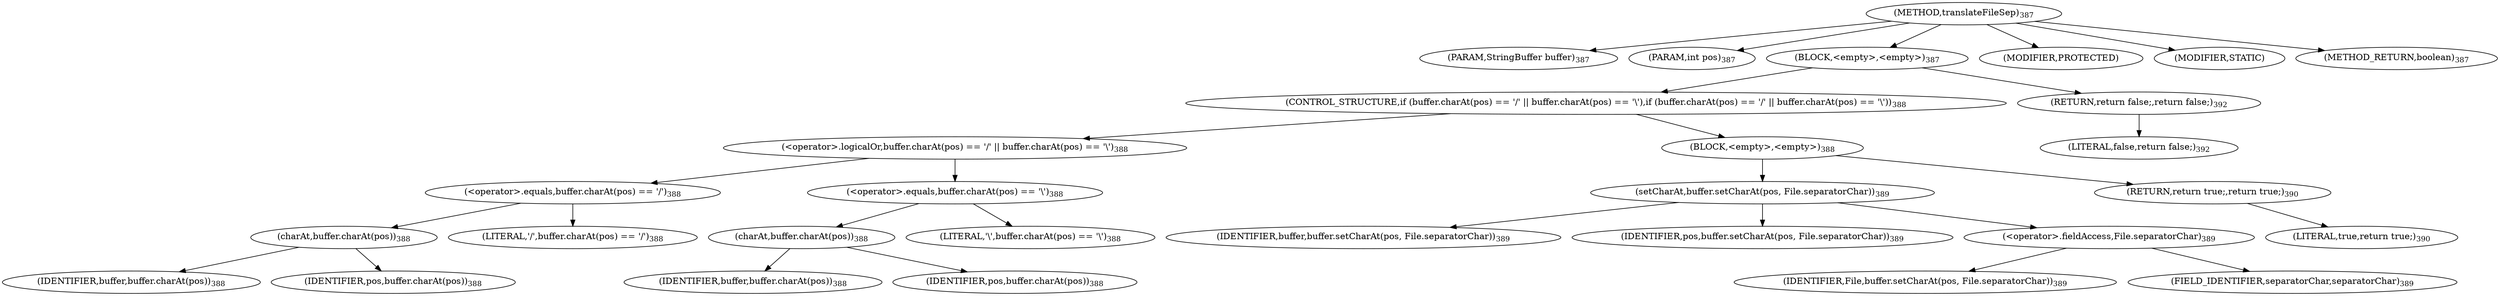 digraph "translateFileSep" {  
"867" [label = <(METHOD,translateFileSep)<SUB>387</SUB>> ]
"868" [label = <(PARAM,StringBuffer buffer)<SUB>387</SUB>> ]
"869" [label = <(PARAM,int pos)<SUB>387</SUB>> ]
"870" [label = <(BLOCK,&lt;empty&gt;,&lt;empty&gt;)<SUB>387</SUB>> ]
"871" [label = <(CONTROL_STRUCTURE,if (buffer.charAt(pos) == '/' || buffer.charAt(pos) == '\\'),if (buffer.charAt(pos) == '/' || buffer.charAt(pos) == '\\'))<SUB>388</SUB>> ]
"872" [label = <(&lt;operator&gt;.logicalOr,buffer.charAt(pos) == '/' || buffer.charAt(pos) == '\\')<SUB>388</SUB>> ]
"873" [label = <(&lt;operator&gt;.equals,buffer.charAt(pos) == '/')<SUB>388</SUB>> ]
"874" [label = <(charAt,buffer.charAt(pos))<SUB>388</SUB>> ]
"875" [label = <(IDENTIFIER,buffer,buffer.charAt(pos))<SUB>388</SUB>> ]
"876" [label = <(IDENTIFIER,pos,buffer.charAt(pos))<SUB>388</SUB>> ]
"877" [label = <(LITERAL,'/',buffer.charAt(pos) == '/')<SUB>388</SUB>> ]
"878" [label = <(&lt;operator&gt;.equals,buffer.charAt(pos) == '\\')<SUB>388</SUB>> ]
"879" [label = <(charAt,buffer.charAt(pos))<SUB>388</SUB>> ]
"880" [label = <(IDENTIFIER,buffer,buffer.charAt(pos))<SUB>388</SUB>> ]
"881" [label = <(IDENTIFIER,pos,buffer.charAt(pos))<SUB>388</SUB>> ]
"882" [label = <(LITERAL,'\\',buffer.charAt(pos) == '\\')<SUB>388</SUB>> ]
"883" [label = <(BLOCK,&lt;empty&gt;,&lt;empty&gt;)<SUB>388</SUB>> ]
"884" [label = <(setCharAt,buffer.setCharAt(pos, File.separatorChar))<SUB>389</SUB>> ]
"885" [label = <(IDENTIFIER,buffer,buffer.setCharAt(pos, File.separatorChar))<SUB>389</SUB>> ]
"886" [label = <(IDENTIFIER,pos,buffer.setCharAt(pos, File.separatorChar))<SUB>389</SUB>> ]
"887" [label = <(&lt;operator&gt;.fieldAccess,File.separatorChar)<SUB>389</SUB>> ]
"888" [label = <(IDENTIFIER,File,buffer.setCharAt(pos, File.separatorChar))<SUB>389</SUB>> ]
"889" [label = <(FIELD_IDENTIFIER,separatorChar,separatorChar)<SUB>389</SUB>> ]
"890" [label = <(RETURN,return true;,return true;)<SUB>390</SUB>> ]
"891" [label = <(LITERAL,true,return true;)<SUB>390</SUB>> ]
"892" [label = <(RETURN,return false;,return false;)<SUB>392</SUB>> ]
"893" [label = <(LITERAL,false,return false;)<SUB>392</SUB>> ]
"894" [label = <(MODIFIER,PROTECTED)> ]
"895" [label = <(MODIFIER,STATIC)> ]
"896" [label = <(METHOD_RETURN,boolean)<SUB>387</SUB>> ]
  "867" -> "868" 
  "867" -> "869" 
  "867" -> "870" 
  "867" -> "894" 
  "867" -> "895" 
  "867" -> "896" 
  "870" -> "871" 
  "870" -> "892" 
  "871" -> "872" 
  "871" -> "883" 
  "872" -> "873" 
  "872" -> "878" 
  "873" -> "874" 
  "873" -> "877" 
  "874" -> "875" 
  "874" -> "876" 
  "878" -> "879" 
  "878" -> "882" 
  "879" -> "880" 
  "879" -> "881" 
  "883" -> "884" 
  "883" -> "890" 
  "884" -> "885" 
  "884" -> "886" 
  "884" -> "887" 
  "887" -> "888" 
  "887" -> "889" 
  "890" -> "891" 
  "892" -> "893" 
}

